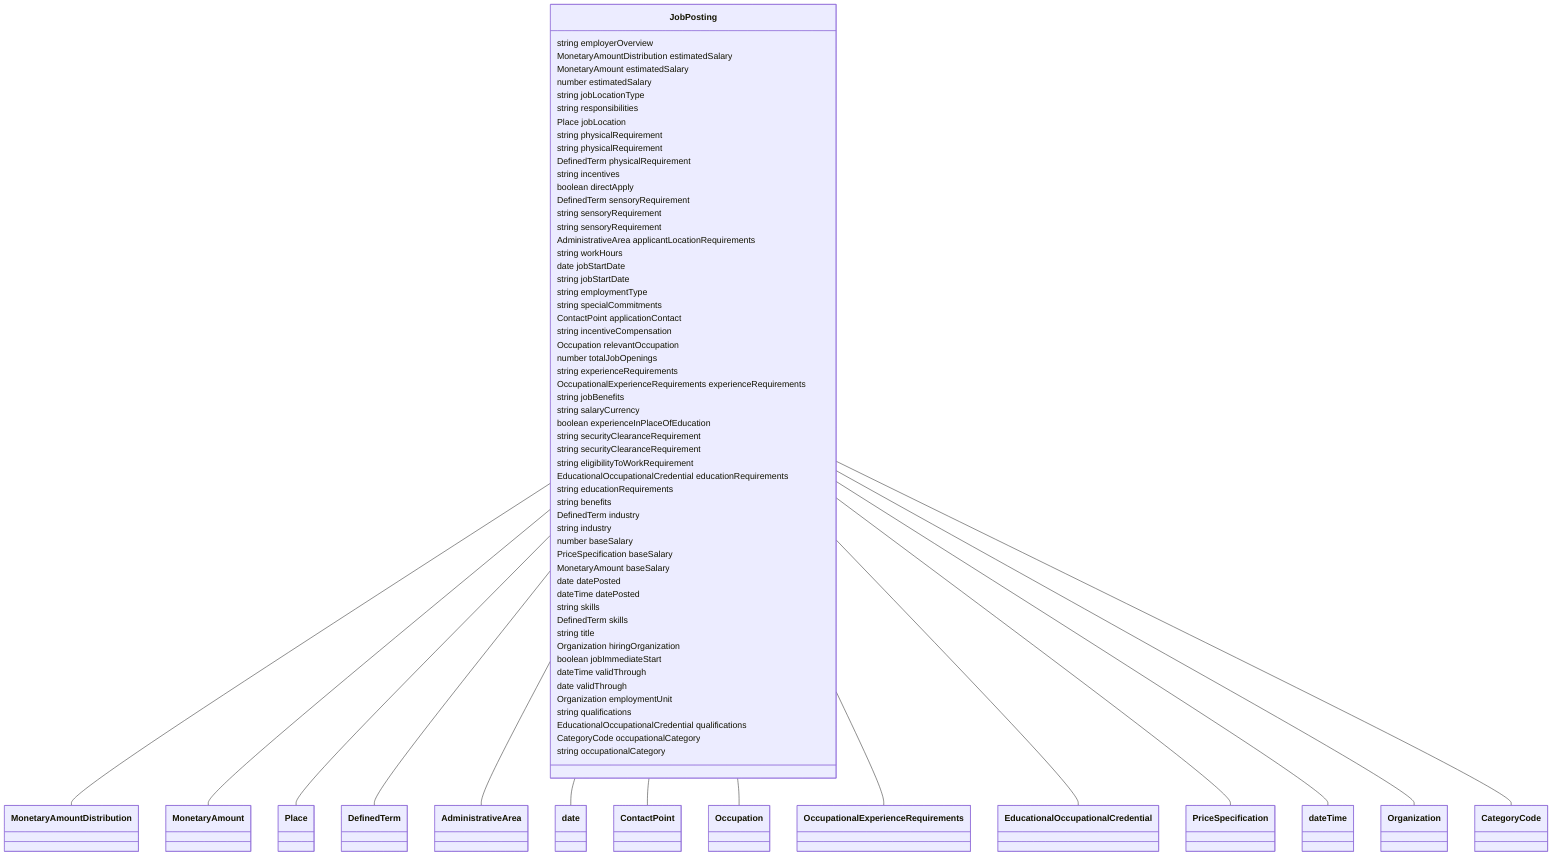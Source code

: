 classDiagram
  JobPosting -- MonetaryAmountDistribution
  JobPosting -- MonetaryAmount
  JobPosting -- Place
  JobPosting -- DefinedTerm
  JobPosting -- AdministrativeArea
  JobPosting -- date
  JobPosting -- ContactPoint
  JobPosting -- Occupation
  JobPosting -- OccupationalExperienceRequirements
  JobPosting -- EducationalOccupationalCredential
  JobPosting -- PriceSpecification
  JobPosting -- dateTime
  JobPosting -- Organization
  JobPosting -- CategoryCode


class JobPosting {

  string employerOverview
  MonetaryAmountDistribution estimatedSalary
  MonetaryAmount estimatedSalary
  number estimatedSalary
  string jobLocationType
  string responsibilities
  Place jobLocation
  string physicalRequirement
  string physicalRequirement
  DefinedTerm physicalRequirement
  string incentives
  boolean directApply
  DefinedTerm sensoryRequirement
  string sensoryRequirement
  string sensoryRequirement
  AdministrativeArea applicantLocationRequirements
  string workHours
  date jobStartDate
  string jobStartDate
  string employmentType
  string specialCommitments
  ContactPoint applicationContact
  string incentiveCompensation
  Occupation relevantOccupation
  number totalJobOpenings
  string experienceRequirements
  OccupationalExperienceRequirements experienceRequirements
  string jobBenefits
  string salaryCurrency
  boolean experienceInPlaceOfEducation
  string securityClearanceRequirement
  string securityClearanceRequirement
  string eligibilityToWorkRequirement
  EducationalOccupationalCredential educationRequirements
  string educationRequirements
  string benefits
  DefinedTerm industry
  string industry
  number baseSalary
  PriceSpecification baseSalary
  MonetaryAmount baseSalary
  date datePosted
  dateTime datePosted
  string skills
  DefinedTerm skills
  string title
  Organization hiringOrganization
  boolean jobImmediateStart
  dateTime validThrough
  date validThrough
  Organization employmentUnit
  string qualifications
  EducationalOccupationalCredential qualifications
  CategoryCode occupationalCategory
  string occupationalCategory

 }